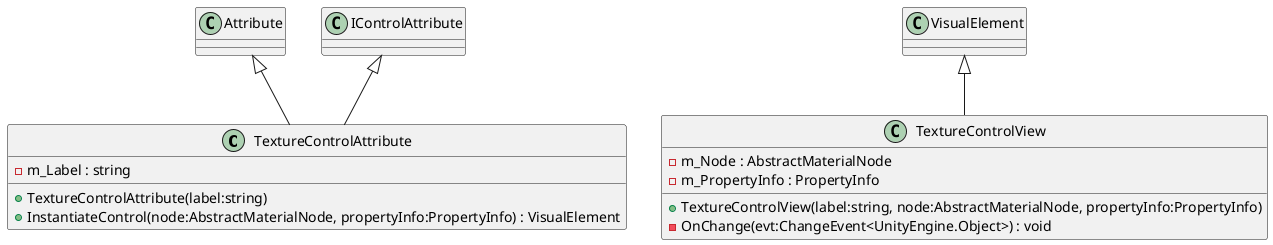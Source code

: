 @startuml
class TextureControlAttribute {
    - m_Label : string
    + TextureControlAttribute(label:string)
    + InstantiateControl(node:AbstractMaterialNode, propertyInfo:PropertyInfo) : VisualElement
}
class TextureControlView {
    - m_Node : AbstractMaterialNode
    - m_PropertyInfo : PropertyInfo
    + TextureControlView(label:string, node:AbstractMaterialNode, propertyInfo:PropertyInfo)
    - OnChange(evt:ChangeEvent<UnityEngine.Object>) : void
}
Attribute <|-- TextureControlAttribute
IControlAttribute <|-- TextureControlAttribute
VisualElement <|-- TextureControlView
@enduml
